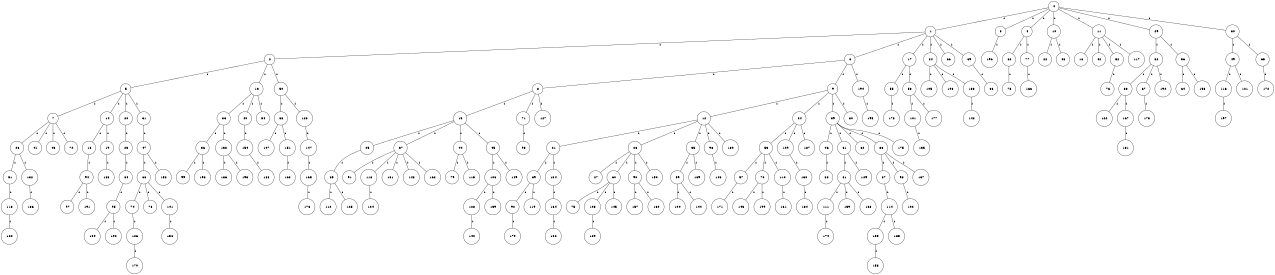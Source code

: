 graph G {
size="8.5,11;"
ratio = "expand;"
fixedsize="true;"
overlap="scale;"
node[shape=circle,width=.12,hight=.12,fontsize=12]
edge[fontsize=12]

0[label=" 0" color=black, pos="0.70681094,0.85712619!"];
1[label=" 1" color=black, pos="2.0857518,1.8159213!"];
2[label=" 2" color=black, pos="2.6031322,1.947328!"];
3[label=" 3" color=black, pos="2.0476084,0.51824943!"];
4[label=" 4" color=black, pos="0.97705384,2.7740854!"];
5[label=" 5" color=black, pos="0.12144901,2.2672545!"];
6[label=" 6" color=black, pos="1.1726503,2.9195007!"];
7[label=" 7" color=black, pos="0.96938958,2.9718594!"];
8[label=" 8" color=black, pos="1.0978879,1.5761493!"];
9[label=" 9" color=black, pos="2.7367909,2.1256184!"];
10[label=" 10" color=black, pos="1.1285377,0.37930295!"];
11[label=" 11" color=black, pos="0.56621943,1.0436132!"];
12[label=" 12" color=black, pos="2.0078754,1.2878475!"];
13[label=" 13" color=black, pos="1.1697983,0.85779945!"];
14[label=" 14" color=black, pos="1.3041434,2.2560552!"];
15[label=" 15" color=black, pos="0.84751198,2.9497335!"];
16[label=" 16" color=black, pos="0.056900183,0.12903952!"];
17[label=" 17" color=black, pos="1.9179534,2.1336142!"];
18[label=" 18" color=black, pos="1.3276043,2.2226371!"];
19[label=" 19" color=black, pos="2.4104696,0.437097!"];
20[label=" 20" color=black, pos="2.0839489,0.5476693!"];
21[label=" 21" color=black, pos="0.28004654,0.5961957!"];
22[label=" 22" color=black, pos="0.18276893,2.857723!"];
23[label=" 23" color=black, pos="1.0801655,0.97568077!"];
24[label=" 24" color=black, pos="0.33333932,0.93075683!"];
25[label=" 25" color=black, pos="2.3593782,0.29778385!"];
26[label=" 26" color=black, pos="0.57728826,2.5808062!"];
27[label=" 27" color=black, pos="0.78667132,1.4061028!"];
28[label=" 28" color=black, pos="1.7428477,2.1243674!"];
29[label=" 29" color=black, pos="2.3592408,2.6070842!"];
30[label=" 30" color=black, pos="2.572814,2.5722907!"];
31[label=" 31" color=black, pos="0.27226372,2.7900452!"];
32[label=" 32" color=black, pos="1.6526917,2.8568958!"];
33[label=" 33" color=black, pos="0.78517312,1.6990524!"];
34[label=" 34" color=black, pos="0.67510064,0.35021921!"];
35[label=" 35" color=black, pos="1.2977618,1.3323922!"];
36[label=" 36" color=black, pos="2.710094,1.0635038!"];
37[label=" 37" color=black, pos="0.17732259,1.6113446!"];
38[label=" 38" color=black, pos="2.1353953,2.4031161!"];
39[label=" 39" color=black, pos="2.7316067,0.013262033!"];
40[label=" 40" color=black, pos="2.9139633,2.3963683!"];
41[label=" 41" color=black, pos="2.0248375,1.0615978!"];
42[label=" 42" color=black, pos="0.37527933,0.16171007!"];
43[label=" 43" color=black, pos="2.168139,1.7136506!"];
44[label=" 44" color=black, pos="2.9508618,0.9475679!"];
45[label=" 45" color=black, pos="1.4477425,0.87832092!"];
46[label=" 46" color=black, pos="0.74254777,1.9907968!"];
47[label=" 47" color=black, pos="0.47459829,2.8584529!"];
48[label=" 48" color=black, pos="2.8742166,0.087698088!"];
49[label=" 49" color=black, pos="1.350242,1.5989922!"];
50[label=" 50" color=black, pos="1.561113,2.3985624!"];
51[label=" 51" color=black, pos="2.2548045,2.607485!"];
52[label=" 52" color=black, pos="1.8893675,2.3338506!"];
53[label=" 53" color=black, pos="1.1139654,1.9202478!"];
54[label=" 54" color=black, pos="1.4936086,1.3306677!"];
55[label=" 55" color=black, pos="2.9151033,2.3567685!"];
56[label=" 56" color=black, pos="1.4439418,0.68837405!"];
57[label=" 57" color=black, pos="0.5937625,2.5197051!"];
58[label=" 58" color=black, pos="2.0480685,1.8841275!"];
59[label=" 59" color=black, pos="0.030480537,1.5085393!"];
60[label=" 60" color=black, pos="2.0466654,0.25695807!"];
61[label=" 61" color=black, pos="0.054561565,0.0171441!"];
62[label=" 62" color=black, pos="2.0882504,1.516377!"];
63[label=" 63" color=black, pos="1.5369324,0.79267371!"];
64[label=" 64" color=black, pos="1.317612,2.7750579!"];
65[label=" 65" color=black, pos="2.768414,1.06625!"];
66[label=" 66" color=black, pos="1.2130305,2.1193556!"];
67[label=" 67" color=black, pos="1.4419899,0.16335907!"];
68[label=" 68" color=black, pos="1.470285,0.64928626!"];
69[label=" 69" color=black, pos="0.59752301,0.073016649!"];
70[label=" 70" color=black, pos="0.014242147,2.6891272!"];
71[label=" 71" color=black, pos="0.46253911,2.5320487!"];
72[label=" 72" color=black, pos="0.96284863,1.6915257!"];
73[label=" 73" color=black, pos="0.60186963,2.5477452!"];
74[label=" 74" color=black, pos="0.70815317,0.058411127!"];
75[label=" 75" color=black, pos="1.2949958,1.6387985!"];
76[label=" 76" color=black, pos="2.6420873,1.2901273!"];
77[label=" 77" color=black, pos="0.95451512,2.9253838!"];
78[label=" 78" color=black, pos="1.9525375,1.5199318!"];
79[label=" 79" color=black, pos="2.0963118,1.1952278!"];
80[label=" 80" color=black, pos="1.3590871,2.7904231!"];
81[label=" 81" color=black, pos="0.64452921,0.77585683!"];
82[label=" 82" color=black, pos="1.0052691,1.5028255!"];
83[label=" 83" color=black, pos="2.0560382,0.065545653!"];
84[label=" 84" color=black, pos="2.4297087,1.9377358!"];
85[label=" 85" color=black, pos="1.7188168,1.3529811!"];
86[label=" 86" color=black, pos="1.4776305,2.086431!"];
87[label=" 87" color=black, pos="1.9248934,1.6331028!"];
88[label=" 88" color=black, pos="1.1684123,0.24493717!"];
89[label=" 89" color=black, pos="1.7616942,1.1656239!"];
90[label=" 90" color=black, pos="2.855062,0.067228204!"];
91[label=" 91" color=black, pos="1.8100734,0.60922562!"];
92[label=" 92" color=black, pos="2.4884468,1.624006!"];
93[label=" 93" color=black, pos="2.4100811,2.8786179!"];
94[label=" 94" color=black, pos="2.8499,0.46165393!"];
95[label=" 95" color=black, pos="1.2467077,2.0587738!"];
96[label=" 96" color=black, pos="0.51828255,0.22806156!"];
97[label=" 97" color=black, pos="2.324505,2.04694!"];
98[label=" 98" color=black, pos="2.0621349,0.090667104!"];
99[label=" 99" color=black, pos="2.2469421,1.1119904!"];
100[label=" 100" color=black, pos="2.2468542,1.9426524!"];
101[label=" 101" color=black, pos="2.7129835,0.54464684!"];
102[label=" 102" color=black, pos="1.7863192,1.337677!"];
103[label=" 103" color=black, pos="1.1010575,0.44814697!"];
104[label=" 104" color=black, pos="2.7001618,1.8993167!"];
105[label=" 105" color=black, pos="2.069894,2.2042338!"];
106[label=" 106" color=black, pos="0.060424926,0.0042371387!"];
107[label=" 107" color=black, pos="2.9947937,0.042755804!"];
108[label=" 108" color=black, pos="1.852224,2.8985831!"];
109[label=" 109" color=black, pos="0.8066785,1.1280911!"];
110[label=" 110" color=black, pos="2.4495307,2.6260247!"];
111[label=" 111" color=black, pos="1.8622189,2.1699282!"];
112[label=" 112" color=black, pos="1.7503802,0.58704758!"];
113[label=" 113" color=black, pos="0.015501665,0.95230304!"];
114[label=" 114" color=black, pos="2.0861824,0.38329357!"];
115[label=" 115" color=black, pos="2.0727677,1.3226239!"];
116[label=" 116" color=black, pos="0.41145757,0.49019919!"];
117[label=" 117" color=black, pos="2.6644369,0.8111338!"];
118[label=" 118" color=black, pos="2.0840583,2.6645558!"];
119[label=" 119" color=black, pos="2.5113301,2.508658!"];
120[label=" 120" color=black, pos="1.903729,1.0819844!"];
121[label=" 121" color=black, pos="0.88698696,0.99515723!"];
122[label=" 122" color=black, pos="0.99082763,0.054145374!"];
123[label=" 123" color=black, pos="2.8045002,2.988587!"];
124[label=" 124" color=black, pos="0.59797625,0.43409383!"];
125[label=" 125" color=black, pos="2.0970765,2.3763808!"];
126[label=" 126" color=black, pos="1.6823861,0.1274121!"];
127[label=" 127" color=black, pos="2.8754207,2.4554264!"];
128[label=" 128" color=black, pos="2.7317756,2.6983803!"];
129[label=" 129" color=black, pos="2.5716983,2.5919319!"];
130[label=" 130" color=black, pos="2.0719883,0.6261213!"];
131[label=" 131" color=black, pos="1.0228465,1.0924463!"];
132[label=" 132" color=black, pos="1.0934946,0.88323594!"];
133[label=" 133" color=black, pos="1.7717677,0.37170598!"];
134[label=" 134" color=black, pos="2.3005534,1.64787!"];
135[label=" 135" color=black, pos="0.13518813,2.9551237!"];
136[label=" 136" color=black, pos="1.6407073,2.4857263!"];
137[label=" 137" color=black, pos="2.3470415,1.7749315!"];
138[label=" 138" color=black, pos="2.7237354,1.2955183!"];
139[label=" 139" color=black, pos="1.0157612,1.3674047!"];
140[label=" 140" color=black, pos="0.91450462,0.29982686!"];
141[label=" 141" color=black, pos="2.5102574,1.1404261!"];
142[label=" 142" color=black, pos="1.1706509,2.9867849!"];
143[label=" 143" color=black, pos="1.8915925,1.1728028!"];
144[label=" 144" color=black, pos="2.5954125,1.7447053!"];
145[label=" 145" color=black, pos="0.73618722,1.3614838!"];
146[label=" 146" color=black, pos="1.9206896,0.2065046!"];
147[label=" 147" color=black, pos="0.044966601,2.0457066!"];
148[label=" 148" color=black, pos="2.82455,0.64574355!"];
149[label=" 149" color=black, pos="2.0170663,1.1456182!"];
150[label=" 150" color=black, pos="0.57446578,1.4935562!"];
151[label=" 151" color=black, pos="0.074311609,0.99835802!"];
152[label=" 152" color=black, pos="1.3248881,0.61217811!"];
153[label=" 153" color=black, pos="0.26270015,2.5209979!"];
154[label=" 154" color=black, pos="1.630664,2.1198406!"];
155[label=" 155" color=black, pos="0.30141184,1.6351018!"];
156[label=" 156" color=black, pos="1.5110805,1.4607692!"];
157[label=" 157" color=black, pos="1.067015,2.715864!"];
158[label=" 158" color=black, pos="1.7387905,1.1075391!"];
159[label=" 159" color=black, pos="2.8757792,0.48282624!"];
160[label=" 160" color=black, pos="2.8489604,0.26174256!"];
161[label=" 161" color=black, pos="1.0686662,0.29505033!"];
162[label=" 162" color=black, pos="2.510243,2.3749608!"];
163[label=" 163" color=black, pos="1.580438,0.93761666!"];
164[label=" 164" color=black, pos="1.2909079,0.61966536!"];
165[label=" 165" color=black, pos="0.0047733346,2.9994037!"];
166[label=" 166" color=black, pos="2.5449496,1.556666!"];
167[label=" 167" color=black, pos="1.2128398,2.6213961!"];
168[label=" 168" color=black, pos="1.1344966,1.1734608!"];
169[label=" 169" color=black, pos="1.6658791,1.902493!"];
170[label=" 170" color=black, pos="1.883402,2.9877769!"];
171[label=" 171" color=black, pos="2.2875163,2.5553586!"];
172[label=" 172" color=black, pos="2.3237795,2.9363471!"];
173[label=" 173" color=black, pos="0.51055329,2.0721166!"];
174[label=" 174" color=black, pos="0.04269349,2.4762316!"];
175[label=" 175" color=black, pos="2.6682748,1.3173335!"];
176[label=" 176" color=black, pos="1.9807663,1.0059341!"];
177[label=" 177" color=black, pos="0.95930538,2.8227675!"];
178[label=" 178" color=black, pos="0.1858809,1.3065474!"];
179[label=" 179" color=black, pos="1.7359379,0.051821379!"];
180[label=" 180" color=black, pos="1.0369299,1.3882702!"];
181[label=" 181" color=black, pos="1.9239192,0.60298606!"];
182[label=" 182" color=black, pos="1.0891694,0.22214599!"];
183[label=" 183" color=black, pos="0.17684535,1.5602156!"];
184[label=" 184" color=black, pos="1.0302738,2.804257!"];
185[label=" 185" color=black, pos="2.4745769,1.8322866!"];
186[label=" 186" color=black, pos="2.4375688,0.13385497!"];
187[label=" 187" color=black, pos="2.0007399,1.2332241!"];
188[label=" 188" color=black, pos="0.17384479,1.5851531!"];
189[label=" 189" color=black, pos="1.0818812,2.0643767!"];
190[label=" 190" color=black, pos="1.2673568,0.92849484!"];
191[label=" 191" color=black, pos="0.82600219,0.60181378!"];
192[label=" 192" color=black, pos="2.0548601,1.8458552!"];
193[label=" 193" color=black, pos="1.0330952,0.18989476!"];
194[label=" 194" color=black, pos="1.8169757,0.64417079!"];
195[label=" 195" color=black, pos="1.5094261,1.8553855!"];
196[label=" 196" color=black, pos="1.4988893,1.7810349!"];
197[label=" 197" color=black, pos="2.6286777,2.7518211!"];
198[label=" 198" color=black, pos="1.1319342,2.3402367!"];
199[label=" 199" color=black, pos="1.1690263,2.8142124!"];
0--1[label="1"]
0--3[label="1"]
0--4[label="1"]
0--10[label="1"]
0--11[label="1"]
0--29[label="1"]
0--30[label="1"]
1--2[label="1"]
1--6[label="1"]
1--17[label="1"]
1--24[label="1"]
1--66[label="1"]
1--69[label="1"]
2--5[label="1"]
2--13[label="1"]
2--50[label="1"]
3--196[label="1"]
4--62[label="1"]
4--77[label="1"]
5--7[label="1"]
5--14[label="1"]
5--20[label="1"]
5--31[label="1"]
6--8[label="1"]
6--9[label="1"]
6--194[label="1"]
7--28[label="1"]
7--41[label="1"]
7--43[label="1"]
7--72[label="1"]
8--15[label="1"]
8--71[label="1"]
8--127[label="1"]
9--12[label="1"]
9--34[label="1"]
9--39[label="1"]
9--80[label="1"]
10--22[label="1"]
10--48[label="1"]
11--16[label="1"]
11--42[label="1"]
11--52[label="1"]
11--117[label="1"]
12--21[label="1"]
12--26[label="1"]
12--35[label="1"]
12--96[label="1"]
12--180[label="1"]
13--33[label="1"]
13--40[label="1"]
13--54[label="1"]
14--18[label="1"]
14--19[label="1"]
15--25[label="1"]
15--37[label="1"]
15--44[label="1"]
15--45[label="1"]
17--55[label="1"]
17--58[label="1"]
18--94[label="1"]
19--183[label="1"]
20--23[label="1"]
21--89[label="1"]
21--134[label="1"]
23--84[label="1"]
24--105[label="1"]
24--108[label="1"]
24--133[label="1"]
25--85[label="1"]
26--27[label="1"]
26--60[label="1"]
26--90[label="1"]
26--150[label="1"]
28--51[label="1"]
28--132[label="1"]
29--32[label="1"]
29--56[label="1"]
30--49[label="1"]
30--65[label="1"]
31--47[label="1"]
32--38[label="1"]
32--67[label="1"]
32--192[label="1"]
33--36[label="1"]
33--138[label="1"]
34--53[label="1"]
34--109[label="1"]
34--187[label="1"]
35--59[label="1"]
35--169[label="1"]
36--99[label="1"]
36--198[label="1"]
37--91[label="1"]
37--118[label="1"]
37--131[label="1"]
37--148[label="1"]
37--162[label="1"]
38--122[label="1"]
38--167[label="1"]
39--46[label="1"]
39--61[label="1"]
39--82[label="1"]
39--83[label="1"]
39--175[label="1"]
40--154[label="1"]
44--79[label="1"]
44--115[label="1"]
45--106[label="1"]
45--149[label="1"]
46--63[label="1"]
47--68[label="1"]
47--152[label="1"]
49--116[label="1"]
49--121[label="1"]
50--88[label="1"]
50--123[label="1"]
51--113[label="1"]
52--76[label="1"]
53--57[label="1"]
53--70[label="1"]
53--110[label="1"]
55--178[label="1"]
56--64[label="1"]
56--153[label="1"]
57--171[label="1"]
58--101[label="1"]
58--177[label="1"]
59--100[label="1"]
59--144[label="1"]
60--75[label="1"]
60--103[label="1"]
60--145[label="1"]
61--81[label="1"]
61--129[label="1"]
62--73[label="1"]
65--172[label="1"]
67--173[label="1"]
68--74[label="1"]
68--78[label="1"]
68--141[label="1"]
69--86[label="1"]
70--143[label="1"]
70--199[label="1"]
71--93[label="1"]
74--126[label="1"]
77--166[label="1"]
81--111[label="1"]
81--159[label="1"]
81--168[label="1"]
83--87[label="1"]
83--98[label="1"]
83--137[label="1"]
84--95[label="1"]
85--112[label="1"]
85--125[label="1"]
87--114[label="1"]
88--107[label="1"]
88--151[label="1"]
89--92[label="1"]
89--119[label="1"]
90--157[label="1"]
90--160[label="1"]
92--179[label="1"]
94--97[label="1"]
94--191[label="1"]
95--104[label="1"]
95--190[label="1"]
96--146[label="1"]
98--102[label="1"]
101--135[label="1"]
103--189[label="1"]
106--128[label="1"]
106--139[label="1"]
109--130[label="1"]
110--161[label="1"]
111--174[label="1"]
113--120[label="1"]
114--155[label="1"]
114--185[label="1"]
116--197[label="1"]
118--124[label="1"]
123--147[label="1"]
126--170[label="1"]
128--140[label="1"]
130--184[label="1"]
132--136[label="1"]
133--142[label="1"]
134--164[label="1"]
138--186[label="1"]
138--193[label="1"]
141--156[label="1"]
147--165[label="1"]
151--163[label="1"]
154--188[label="1"]
155--158[label="1"]
164--182[label="1"]
165--176[label="1"]
167--181[label="1"]
194--195[label="1"]

}
